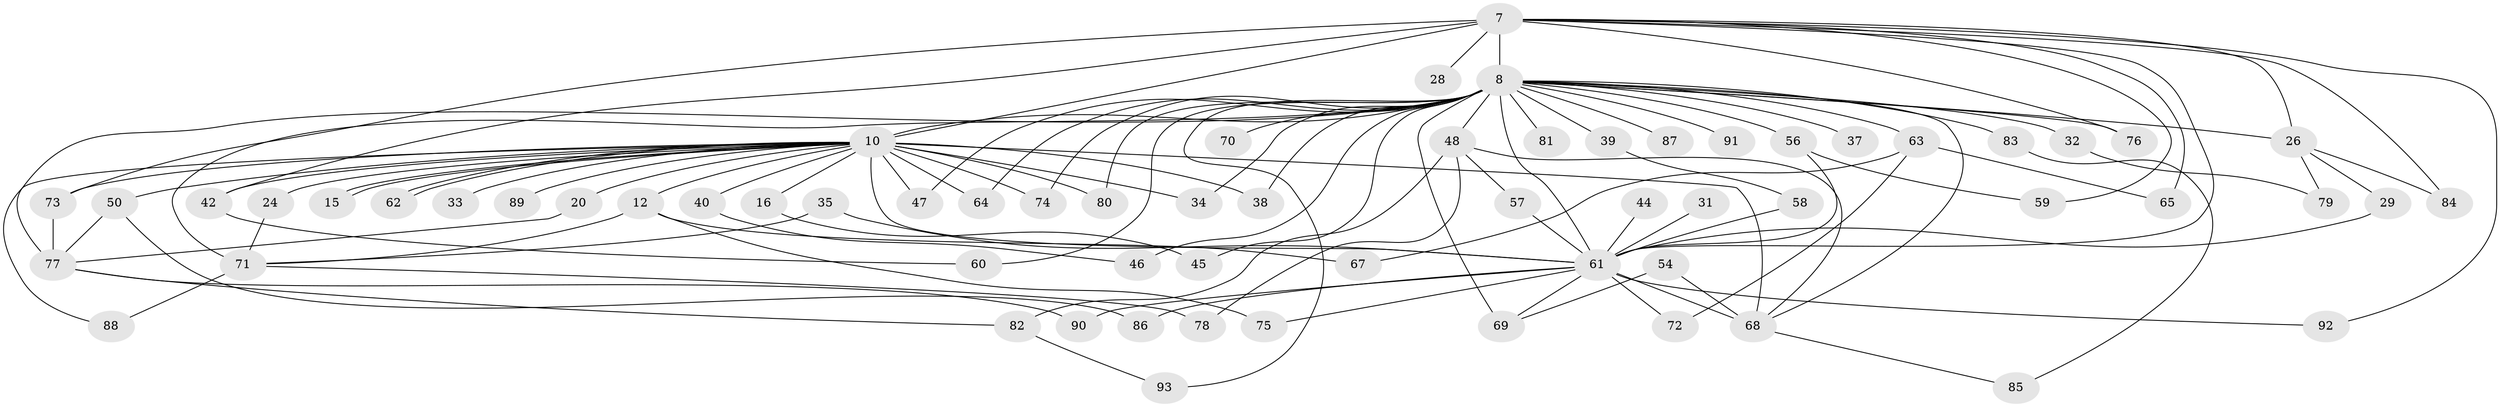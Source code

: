 // original degree distribution, {26: 0.010752688172043012, 22: 0.03225806451612903, 16: 0.010752688172043012, 23: 0.010752688172043012, 24: 0.010752688172043012, 12: 0.010752688172043012, 19: 0.010752688172043012, 17: 0.010752688172043012, 7: 0.010752688172043012, 4: 0.06451612903225806, 3: 0.13978494623655913, 2: 0.6129032258064516, 8: 0.010752688172043012, 6: 0.021505376344086023, 5: 0.03225806451612903}
// Generated by graph-tools (version 1.1) at 2025/48/03/04/25 21:48:03]
// undirected, 65 vertices, 112 edges
graph export_dot {
graph [start="1"]
  node [color=gray90,style=filled];
  7 [super="+4"];
  8 [super="+5+6"];
  10 [super="+3"];
  12;
  15;
  16;
  20;
  24;
  26 [super="+22+18"];
  28;
  29;
  31;
  32;
  33;
  34 [super="+30"];
  35;
  37;
  38 [super="+25"];
  39;
  40;
  42;
  44;
  45;
  46 [super="+14"];
  47;
  48;
  50;
  54;
  56 [super="+52"];
  57;
  58;
  59;
  60;
  61 [super="+41"];
  62;
  63 [super="+49"];
  64 [super="+53+55"];
  65;
  67;
  68 [super="+36+19"];
  69 [super="+51"];
  70;
  71 [super="+11"];
  72;
  73 [super="+13"];
  74;
  75;
  76;
  77 [super="+43+66"];
  78;
  79;
  80;
  81;
  82;
  83;
  84;
  85;
  86;
  87;
  88;
  89;
  90;
  91;
  92 [super="+23"];
  93;
  7 -- 8 [weight=8];
  7 -- 10 [weight=4];
  7 -- 28 [weight=2];
  7 -- 59;
  7 -- 65;
  7 -- 76;
  7 -- 84;
  7 -- 42;
  7 -- 92;
  7 -- 61 [weight=4];
  7 -- 26;
  7 -- 73;
  8 -- 10 [weight=8];
  8 -- 32 [weight=2];
  8 -- 34 [weight=2];
  8 -- 37 [weight=2];
  8 -- 70 [weight=2];
  8 -- 81 [weight=2];
  8 -- 83 [weight=2];
  8 -- 38;
  8 -- 64 [weight=3];
  8 -- 74;
  8 -- 39 [weight=2];
  8 -- 45;
  8 -- 56 [weight=3];
  8 -- 46 [weight=3];
  8 -- 63 [weight=3];
  8 -- 77 [weight=5];
  8 -- 69 [weight=2];
  8 -- 71 [weight=3];
  8 -- 76;
  8 -- 80;
  8 -- 87 [weight=2];
  8 -- 91 [weight=2];
  8 -- 93;
  8 -- 47;
  8 -- 48;
  8 -- 60;
  8 -- 61 [weight=11];
  8 -- 26 [weight=3];
  8 -- 68;
  10 -- 15;
  10 -- 15;
  10 -- 16 [weight=2];
  10 -- 24;
  10 -- 33 [weight=2];
  10 -- 42;
  10 -- 47;
  10 -- 62;
  10 -- 62;
  10 -- 80;
  10 -- 88;
  10 -- 74;
  10 -- 12;
  10 -- 20;
  10 -- 89;
  10 -- 38 [weight=2];
  10 -- 40;
  10 -- 50;
  10 -- 34;
  10 -- 64;
  10 -- 61 [weight=4];
  10 -- 73;
  10 -- 68;
  12 -- 67;
  12 -- 75;
  12 -- 71;
  16 -- 45;
  20 -- 77;
  24 -- 71;
  26 -- 84;
  26 -- 29;
  26 -- 79;
  29 -- 61;
  31 -- 61 [weight=2];
  32 -- 79;
  35 -- 71;
  35 -- 61;
  39 -- 58;
  40 -- 46;
  42 -- 60;
  44 -- 61 [weight=2];
  48 -- 57;
  48 -- 78;
  48 -- 82;
  48 -- 68;
  50 -- 86;
  50 -- 77;
  54 -- 69;
  54 -- 68;
  56 -- 59;
  56 -- 61;
  57 -- 61;
  58 -- 61;
  61 -- 69;
  61 -- 72;
  61 -- 75;
  61 -- 86;
  61 -- 90;
  61 -- 92 [weight=2];
  61 -- 68 [weight=2];
  63 -- 65;
  63 -- 67;
  63 -- 72;
  68 -- 85;
  71 -- 78;
  71 -- 88;
  73 -- 77;
  77 -- 82;
  77 -- 90;
  82 -- 93;
  83 -- 85;
}
